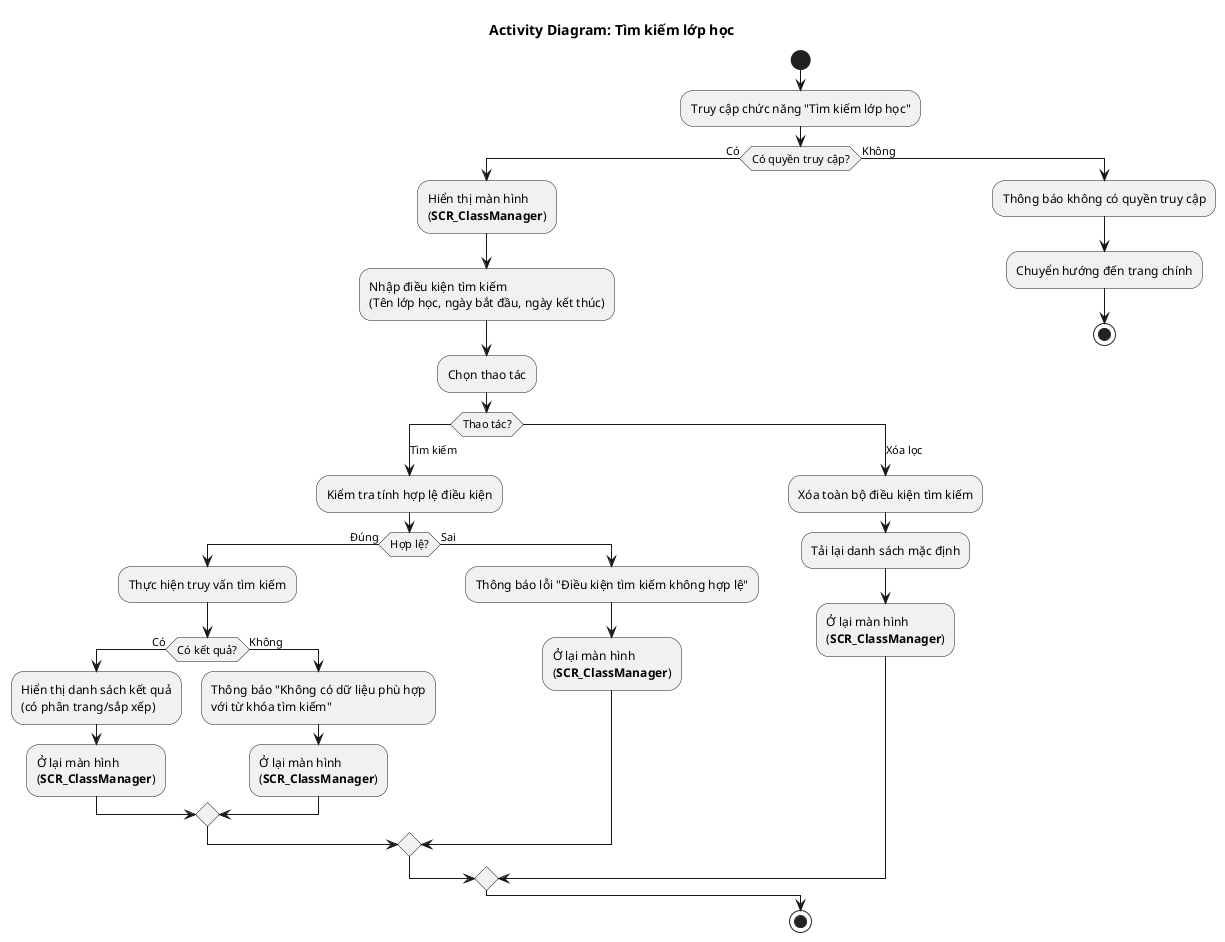 @startuml AD_ClassManager_Search
!pragma layout smetana
title Activity Diagram: Tìm kiếm lớp học

start
:Truy cập chức năng "Tìm kiếm lớp học";

if (Có quyền truy cập?) then (Có)
  :Hiển thị màn hình\n(**SCR_ClassManager**);

  :Nhập điều kiện tìm kiếm\n(Tên lớp học, ngày bắt đầu, ngày kết thúc);

  :Chọn thao tác;

  switch (Thao tác?)
    case (Tìm kiếm)
      :Kiểm tra tính hợp lệ điều kiện;
      if (Hợp lệ?) then (Đúng)
        :Thực hiện truy vấn tìm kiếm;
        if (Có kết quả?) then (Có)
          :Hiển thị danh sách kết quả\n(có phân trang/sắp xếp);
          :Ở lại màn hình\n(**SCR_ClassManager**);
        else (Không)
          :Thông báo "Không có dữ liệu phù hợp\nvới từ khóa tìm kiếm";
          :Ở lại màn hình\n(**SCR_ClassManager**);
        endif
      else (Sai)
        :Thông báo lỗi "Điều kiện tìm kiếm không hợp lệ";
        :Ở lại màn hình\n(**SCR_ClassManager**);
      endif

    case (Xóa lọc)
      :Xóa toàn bộ điều kiện tìm kiếm;
      :Tải lại danh sách mặc định;
      :Ở lại màn hình\n(**SCR_ClassManager**);

  endswitch

else (Không)
  :Thông báo không có quyền truy cập;
  :Chuyển hướng đến trang chính;
  stop
endif

stop
@enduml
